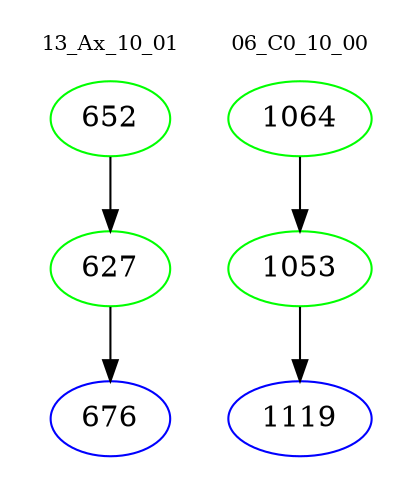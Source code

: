 digraph{
subgraph cluster_0 {
color = white
label = "13_Ax_10_01";
fontsize=10;
T0_652 [label="652", color="green"]
T0_652 -> T0_627 [color="black"]
T0_627 [label="627", color="green"]
T0_627 -> T0_676 [color="black"]
T0_676 [label="676", color="blue"]
}
subgraph cluster_1 {
color = white
label = "06_C0_10_00";
fontsize=10;
T1_1064 [label="1064", color="green"]
T1_1064 -> T1_1053 [color="black"]
T1_1053 [label="1053", color="green"]
T1_1053 -> T1_1119 [color="black"]
T1_1119 [label="1119", color="blue"]
}
}
